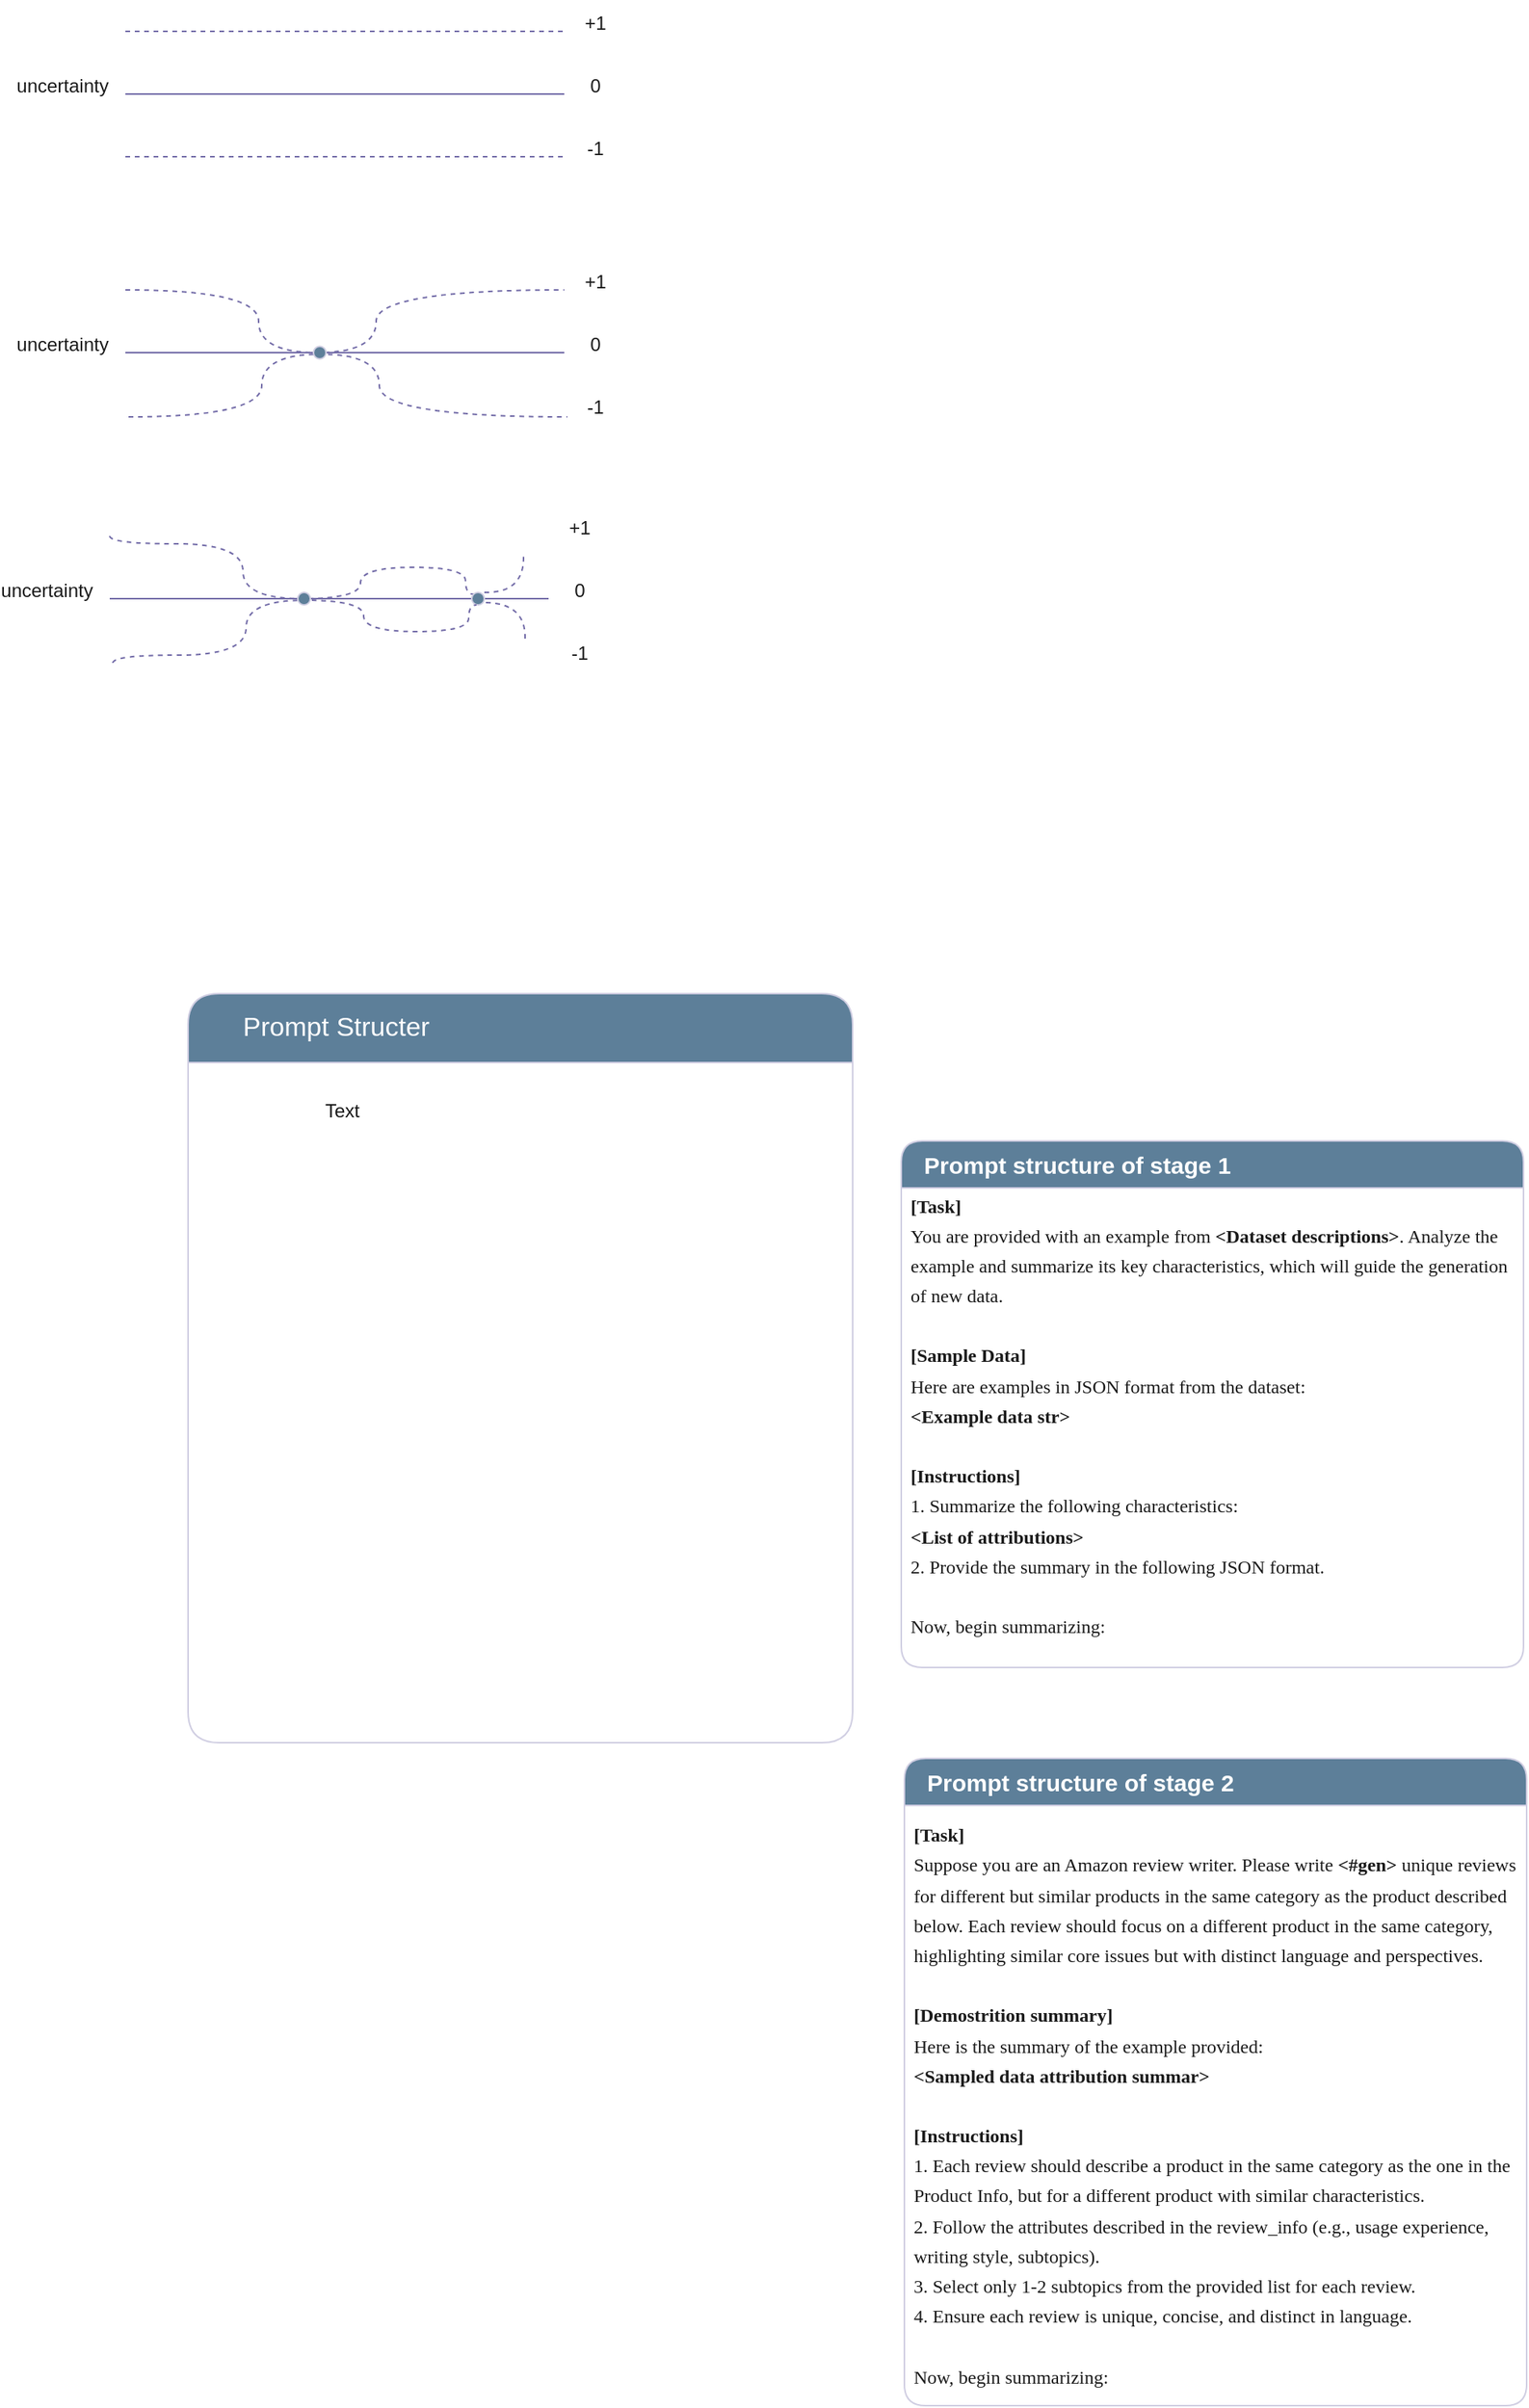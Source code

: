<mxfile version="25.0.3">
  <diagram name="第 1 页" id="lmeAzv1xJxpM9KXliiJ_">
    <mxGraphModel dx="698" dy="353" grid="0" gridSize="10" guides="1" tooltips="1" connect="1" arrows="1" fold="1" page="1" pageScale="1" pageWidth="2339" pageHeight="3300" math="0" shadow="0">
      <root>
        <mxCell id="0" />
        <mxCell id="1" parent="0" />
        <mxCell id="M8Utd9DkcwMgNc3Gs6nq-1" value="" style="endArrow=none;html=1;rounded=0;labelBackgroundColor=none;strokeColor=#736CA8;fontColor=default;" parent="1" edge="1">
          <mxGeometry width="50" height="50" relative="1" as="geometry">
            <mxPoint x="320" y="240" as="sourcePoint" />
            <mxPoint x="600" y="240" as="targetPoint" />
          </mxGeometry>
        </mxCell>
        <mxCell id="M8Utd9DkcwMgNc3Gs6nq-2" value="" style="endArrow=none;dashed=1;html=1;rounded=0;labelBackgroundColor=none;strokeColor=#736CA8;fontColor=default;" parent="1" edge="1">
          <mxGeometry width="50" height="50" relative="1" as="geometry">
            <mxPoint x="320" y="200" as="sourcePoint" />
            <mxPoint x="600" y="200" as="targetPoint" />
          </mxGeometry>
        </mxCell>
        <mxCell id="M8Utd9DkcwMgNc3Gs6nq-3" value="" style="endArrow=none;dashed=1;html=1;rounded=0;labelBackgroundColor=none;strokeColor=#736CA8;fontColor=default;" parent="1" edge="1">
          <mxGeometry width="50" height="50" relative="1" as="geometry">
            <mxPoint x="320" y="280" as="sourcePoint" />
            <mxPoint x="600" y="280" as="targetPoint" />
          </mxGeometry>
        </mxCell>
        <mxCell id="M8Utd9DkcwMgNc3Gs6nq-4" value="uncertainty" style="text;html=1;align=center;verticalAlign=middle;whiteSpace=wrap;rounded=0;labelBackgroundColor=none;fontColor=#1A1A1A;" parent="1" vertex="1">
          <mxGeometry x="250" y="220" width="60" height="30" as="geometry" />
        </mxCell>
        <mxCell id="M8Utd9DkcwMgNc3Gs6nq-6" value="0" style="text;html=1;align=center;verticalAlign=middle;whiteSpace=wrap;rounded=0;labelBackgroundColor=none;fontColor=#1A1A1A;" parent="1" vertex="1">
          <mxGeometry x="590" y="220" width="60" height="30" as="geometry" />
        </mxCell>
        <mxCell id="M8Utd9DkcwMgNc3Gs6nq-7" value="+1" style="text;html=1;align=center;verticalAlign=middle;whiteSpace=wrap;rounded=0;labelBackgroundColor=none;fontColor=#1A1A1A;" parent="1" vertex="1">
          <mxGeometry x="590" y="180" width="60" height="30" as="geometry" />
        </mxCell>
        <mxCell id="M8Utd9DkcwMgNc3Gs6nq-8" value="-1" style="text;html=1;align=center;verticalAlign=middle;whiteSpace=wrap;rounded=0;labelBackgroundColor=none;fontColor=#1A1A1A;" parent="1" vertex="1">
          <mxGeometry x="590" y="260" width="60" height="30" as="geometry" />
        </mxCell>
        <mxCell id="M8Utd9DkcwMgNc3Gs6nq-9" value="" style="endArrow=none;html=1;rounded=0;labelBackgroundColor=none;strokeColor=#736CA8;fontColor=default;" parent="1" edge="1">
          <mxGeometry width="50" height="50" relative="1" as="geometry">
            <mxPoint x="320" y="405" as="sourcePoint" />
            <mxPoint x="600" y="405" as="targetPoint" />
          </mxGeometry>
        </mxCell>
        <mxCell id="M8Utd9DkcwMgNc3Gs6nq-10" value="" style="endArrow=none;dashed=1;html=1;rounded=0;edgeStyle=orthogonalEdgeStyle;curved=1;labelBackgroundColor=none;strokeColor=#736CA8;fontColor=default;" parent="1" edge="1">
          <mxGeometry width="50" height="50" relative="1" as="geometry">
            <mxPoint x="320" y="365" as="sourcePoint" />
            <mxPoint x="600" y="365" as="targetPoint" />
            <Array as="points">
              <mxPoint x="405" y="365" />
              <mxPoint x="405" y="405" />
              <mxPoint x="480" y="405" />
              <mxPoint x="480" y="365" />
            </Array>
          </mxGeometry>
        </mxCell>
        <mxCell id="M8Utd9DkcwMgNc3Gs6nq-12" value="uncertainty" style="text;html=1;align=center;verticalAlign=middle;whiteSpace=wrap;rounded=0;labelBackgroundColor=none;fontColor=#1A1A1A;" parent="1" vertex="1">
          <mxGeometry x="250" y="385" width="60" height="30" as="geometry" />
        </mxCell>
        <mxCell id="M8Utd9DkcwMgNc3Gs6nq-13" value="0" style="text;html=1;align=center;verticalAlign=middle;whiteSpace=wrap;rounded=0;labelBackgroundColor=none;fontColor=#1A1A1A;" parent="1" vertex="1">
          <mxGeometry x="590" y="385" width="60" height="30" as="geometry" />
        </mxCell>
        <mxCell id="M8Utd9DkcwMgNc3Gs6nq-14" value="+1" style="text;html=1;align=center;verticalAlign=middle;whiteSpace=wrap;rounded=0;labelBackgroundColor=none;fontColor=#1A1A1A;" parent="1" vertex="1">
          <mxGeometry x="590" y="345" width="60" height="30" as="geometry" />
        </mxCell>
        <mxCell id="M8Utd9DkcwMgNc3Gs6nq-15" value="-1" style="text;html=1;align=center;verticalAlign=middle;whiteSpace=wrap;rounded=0;labelBackgroundColor=none;fontColor=#1A1A1A;" parent="1" vertex="1">
          <mxGeometry x="590" y="425" width="60" height="30" as="geometry" />
        </mxCell>
        <mxCell id="M8Utd9DkcwMgNc3Gs6nq-16" value="" style="endArrow=none;dashed=1;html=1;rounded=0;edgeStyle=orthogonalEdgeStyle;curved=1;labelBackgroundColor=none;strokeColor=#736CA8;fontColor=default;" parent="1" edge="1">
          <mxGeometry width="50" height="50" relative="1" as="geometry">
            <mxPoint x="322" y="446.004" as="sourcePoint" />
            <mxPoint x="602" y="446.004" as="targetPoint" />
            <Array as="points">
              <mxPoint x="407" y="446.004" />
              <mxPoint x="407" y="406.004" />
              <mxPoint x="482" y="406.004" />
              <mxPoint x="482" y="446.004" />
            </Array>
          </mxGeometry>
        </mxCell>
        <mxCell id="M8Utd9DkcwMgNc3Gs6nq-17" value="" style="ellipse;whiteSpace=wrap;html=1;aspect=fixed;fillColor=#5D7F99;strokeColor=#D0CEE2;labelBackgroundColor=none;fontColor=#1A1A1A;" parent="1" vertex="1">
          <mxGeometry x="440" y="401" width="8" height="8" as="geometry" />
        </mxCell>
        <mxCell id="M8Utd9DkcwMgNc3Gs6nq-19" value="" style="endArrow=none;html=1;rounded=0;labelBackgroundColor=none;strokeColor=#736CA8;fontColor=default;" parent="1" source="M8Utd9DkcwMgNc3Gs6nq-27" edge="1">
          <mxGeometry width="50" height="50" relative="1" as="geometry">
            <mxPoint x="310" y="562" as="sourcePoint" />
            <mxPoint x="590" y="562" as="targetPoint" />
          </mxGeometry>
        </mxCell>
        <mxCell id="M8Utd9DkcwMgNc3Gs6nq-20" value="" style="endArrow=none;dashed=1;html=1;rounded=0;edgeStyle=orthogonalEdgeStyle;curved=1;entryX=0;entryY=0;entryDx=0;entryDy=0;labelBackgroundColor=none;strokeColor=#736CA8;fontColor=default;" parent="1" target="M8Utd9DkcwMgNc3Gs6nq-27" edge="1">
          <mxGeometry width="50" height="50" relative="1" as="geometry">
            <mxPoint x="310" y="522" as="sourcePoint" />
            <mxPoint x="590" y="522" as="targetPoint" />
            <Array as="points">
              <mxPoint x="310" y="527" />
              <mxPoint x="395" y="527" />
              <mxPoint x="395" y="562" />
              <mxPoint x="470" y="562" />
              <mxPoint x="470" y="542" />
              <mxPoint x="537" y="542" />
              <mxPoint x="537" y="559" />
            </Array>
          </mxGeometry>
        </mxCell>
        <mxCell id="M8Utd9DkcwMgNc3Gs6nq-21" value="uncertainty" style="text;html=1;align=center;verticalAlign=middle;whiteSpace=wrap;rounded=0;labelBackgroundColor=none;fontColor=#1A1A1A;" parent="1" vertex="1">
          <mxGeometry x="240" y="542" width="60" height="30" as="geometry" />
        </mxCell>
        <mxCell id="M8Utd9DkcwMgNc3Gs6nq-22" value="0" style="text;html=1;align=center;verticalAlign=middle;whiteSpace=wrap;rounded=0;labelBackgroundColor=none;fontColor=#1A1A1A;" parent="1" vertex="1">
          <mxGeometry x="580" y="542" width="60" height="30" as="geometry" />
        </mxCell>
        <mxCell id="M8Utd9DkcwMgNc3Gs6nq-23" value="+1" style="text;html=1;align=center;verticalAlign=middle;whiteSpace=wrap;rounded=0;labelBackgroundColor=none;fontColor=#1A1A1A;" parent="1" vertex="1">
          <mxGeometry x="580" y="502" width="60" height="30" as="geometry" />
        </mxCell>
        <mxCell id="M8Utd9DkcwMgNc3Gs6nq-24" value="-1" style="text;html=1;align=center;verticalAlign=middle;whiteSpace=wrap;rounded=0;labelBackgroundColor=none;fontColor=#1A1A1A;" parent="1" vertex="1">
          <mxGeometry x="580" y="582" width="60" height="30" as="geometry" />
        </mxCell>
        <mxCell id="M8Utd9DkcwMgNc3Gs6nq-28" value="" style="endArrow=none;html=1;rounded=0;labelBackgroundColor=none;strokeColor=#736CA8;fontColor=default;" parent="1" target="M8Utd9DkcwMgNc3Gs6nq-27" edge="1">
          <mxGeometry width="50" height="50" relative="1" as="geometry">
            <mxPoint x="310" y="562" as="sourcePoint" />
            <mxPoint x="590" y="562" as="targetPoint" />
          </mxGeometry>
        </mxCell>
        <mxCell id="M8Utd9DkcwMgNc3Gs6nq-27" value="" style="ellipse;whiteSpace=wrap;html=1;aspect=fixed;fillColor=#5D7F99;strokeColor=#D0CEE2;labelBackgroundColor=none;fontColor=#1A1A1A;" parent="1" vertex="1">
          <mxGeometry x="541" y="558" width="8" height="8" as="geometry" />
        </mxCell>
        <mxCell id="M8Utd9DkcwMgNc3Gs6nq-29" value="" style="endArrow=none;dashed=1;html=1;rounded=0;edgeStyle=orthogonalEdgeStyle;curved=1;entryX=0;entryY=0;entryDx=0;entryDy=0;labelBackgroundColor=none;strokeColor=#736CA8;fontColor=default;" parent="1" edge="1">
          <mxGeometry width="50" height="50" relative="1" as="geometry">
            <mxPoint x="312" y="603.0" as="sourcePoint" />
            <mxPoint x="544" y="566.0" as="targetPoint" />
            <Array as="points">
              <mxPoint x="312" y="598.0" />
              <mxPoint x="397" y="598.0" />
              <mxPoint x="397" y="563.0" />
              <mxPoint x="472" y="563.0" />
              <mxPoint x="472" y="583.0" />
              <mxPoint x="539" y="583.0" />
              <mxPoint x="539" y="566.0" />
            </Array>
          </mxGeometry>
        </mxCell>
        <mxCell id="M8Utd9DkcwMgNc3Gs6nq-31" value="" style="endArrow=none;dashed=1;html=1;rounded=0;edgeStyle=orthogonalEdgeStyle;curved=1;labelBackgroundColor=none;strokeColor=#736CA8;fontColor=default;" parent="1" edge="1">
          <mxGeometry width="50" height="50" relative="1" as="geometry">
            <mxPoint x="549" y="558" as="sourcePoint" />
            <mxPoint x="574" y="535" as="targetPoint" />
          </mxGeometry>
        </mxCell>
        <mxCell id="M8Utd9DkcwMgNc3Gs6nq-32" value="" style="endArrow=none;dashed=1;html=1;rounded=0;edgeStyle=orthogonalEdgeStyle;curved=1;labelBackgroundColor=none;strokeColor=#736CA8;fontColor=default;" parent="1" edge="1">
          <mxGeometry width="50" height="50" relative="1" as="geometry">
            <mxPoint x="550" y="564.483" as="sourcePoint" />
            <mxPoint x="575" y="587.483" as="targetPoint" />
          </mxGeometry>
        </mxCell>
        <mxCell id="M8Utd9DkcwMgNc3Gs6nq-26" value="" style="ellipse;whiteSpace=wrap;html=1;aspect=fixed;fillColor=#5D7F99;strokeColor=#D0CEE2;labelBackgroundColor=none;fontColor=#1A1A1A;" parent="1" vertex="1">
          <mxGeometry x="430" y="558" width="8" height="8" as="geometry" />
        </mxCell>
        <mxCell id="CtkNMsEZXAwomdUiVEzQ-1" value="&lt;font face=&quot;Helvetica&quot; color=&quot;#ffffff&quot; style=&quot;font-weight: normal; font-size: 17px;&quot;&gt;&amp;nbsp; &amp;nbsp; &amp;nbsp; &amp;nbsp;Prompt Structer&lt;/font&gt;" style="swimlane;whiteSpace=wrap;html=1;rounded=1;startSize=44;align=left;fillColor=#5D7F99;strokeColor=#D0CEE2;labelBackgroundColor=none;fontColor=#1A1A1A;" parent="1" vertex="1">
          <mxGeometry x="360" y="814" width="424" height="478" as="geometry" />
        </mxCell>
        <mxCell id="CtkNMsEZXAwomdUiVEzQ-2" value="Text" style="text;html=1;align=center;verticalAlign=middle;resizable=0;points=[];autosize=1;strokeColor=none;fillColor=none;labelBackgroundColor=none;fontColor=#1A1A1A;" parent="1" vertex="1">
          <mxGeometry x="438" y="876" width="40" height="26" as="geometry" />
        </mxCell>
        <mxCell id="CtkNMsEZXAwomdUiVEzQ-4" value="&lt;span style=&quot;color: rgb(255, 255, 255);&quot;&gt;&lt;font style=&quot;font-size: 15px;&quot;&gt;&lt;b&gt;&amp;nbsp; &amp;nbsp;Prompt structure of stage 1&lt;/b&gt;&lt;/font&gt;&lt;/span&gt;" style="swimlane;fontStyle=0;childLayout=stackLayout;horizontal=1;startSize=30;horizontalStack=0;resizeParent=1;resizeParentMax=0;resizeLast=0;collapsible=1;marginBottom=0;whiteSpace=wrap;html=1;rounded=1;fillColor=#5D7F99;strokeColor=#D0CEE2;labelBackgroundColor=none;fontColor=#1A1A1A;align=left;" parent="1" vertex="1">
          <mxGeometry x="815" y="908" width="397" height="336" as="geometry" />
        </mxCell>
        <mxCell id="CtkNMsEZXAwomdUiVEzQ-5" value="&lt;b style=&quot;line-height: 160%;&quot;&gt;&lt;font face=&quot;Times New Roman&quot;&gt;[Task]&lt;/font&gt;&lt;/b&gt;&lt;div style=&quot;line-height: 160%;&quot;&gt;&lt;font face=&quot;Times New Roman&quot;&gt;You are provided with an example from &lt;b&gt;&amp;lt;Dataset descriptions&amp;gt;&lt;/b&gt;. Analyze the example and summarize its key characteristics, which will guide the generation of new data.&lt;br&gt;&lt;/font&gt;&lt;/div&gt;&lt;div style=&quot;line-height: 160%;&quot;&gt;&lt;font face=&quot;Times New Roman&quot;&gt;&lt;br&gt;&lt;/font&gt;&lt;/div&gt;&lt;div style=&quot;line-height: 160%;&quot;&gt;&lt;b&gt;&lt;font face=&quot;Times New Roman&quot;&gt;[&lt;/font&gt;&lt;span style=&quot;background-color: initial;&quot;&gt;&lt;font face=&quot;Times New Roman&quot;&gt;Sample Data&lt;/font&gt;&lt;/span&gt;&lt;span style=&quot;font-family: &amp;quot;Times New Roman&amp;quot;; background-color: initial;&quot;&gt;]&lt;/span&gt;&lt;/b&gt;&lt;/div&gt;&lt;div style=&quot;line-height: 160%;&quot;&gt;&lt;span style=&quot;background-color: initial;&quot;&gt;&lt;font face=&quot;Times New Roman&quot;&gt;Here are examples in JSON format from the dataset:&lt;/font&gt;&lt;br&gt;&lt;/span&gt;&lt;/div&gt;&lt;div style=&quot;line-height: 160%;&quot;&gt;&lt;span style=&quot;font-family: &amp;quot;Times New Roman&amp;quot;; background-color: initial;&quot;&gt;&lt;b&gt;&amp;lt;Example data str&amp;gt;&lt;/b&gt;&lt;/span&gt;&lt;/div&gt;&lt;div style=&quot;line-height: 160%;&quot;&gt;&lt;span style=&quot;font-family: &amp;quot;Times New Roman&amp;quot;; background-color: initial;&quot;&gt;&lt;b&gt;&lt;br&gt;&lt;/b&gt;&lt;/span&gt;&lt;/div&gt;&lt;div style=&quot;line-height: 160%;&quot;&gt;&lt;b&gt;&lt;font face=&quot;Times New Roman&quot;&gt;[Instructions]&lt;/font&gt;&lt;/b&gt;&lt;span style=&quot;font-family: &amp;quot;Times New Roman&amp;quot;; background-color: initial;&quot;&gt;&lt;br&gt;&lt;/span&gt;&lt;/div&gt;&lt;div style=&quot;line-height: 160%;&quot;&gt;&lt;font face=&quot;Times New Roman&quot;&gt;&lt;div&gt;1. Summarize the following characteristics:&lt;/div&gt;&lt;div&gt;&lt;b&gt;&amp;lt;List of attributions&amp;gt;&lt;/b&gt;&lt;/div&gt;&lt;div&gt;2. Provide the summary in the following JSON format.&lt;/div&gt;&lt;div style=&quot;&quot;&gt;&lt;br&gt;&lt;/div&gt;&lt;div&gt;Now, begin summarizing:&lt;/div&gt;&lt;/font&gt;&lt;/div&gt;&lt;div&gt;&lt;b&gt;&lt;br&gt;&lt;/b&gt;&lt;/div&gt;" style="text;strokeColor=none;fillColor=none;align=left;verticalAlign=middle;spacingLeft=4;spacingRight=4;overflow=hidden;points=[[0,0.5],[1,0.5]];portConstraint=eastwest;rotatable=0;whiteSpace=wrap;html=1;labelBackgroundColor=none;fontColor=#1A1A1A;" parent="CtkNMsEZXAwomdUiVEzQ-4" vertex="1">
          <mxGeometry y="30" width="397" height="306" as="geometry" />
        </mxCell>
        <mxCell id="pwxQ7U5uVoXoLEOlz5tf-1" value="&lt;span style=&quot;color: rgb(255, 255, 255);&quot;&gt;&lt;font style=&quot;font-size: 15px;&quot;&gt;&lt;b&gt;&amp;nbsp; &amp;nbsp;Prompt structure of stage 2&lt;/b&gt;&lt;/font&gt;&lt;/span&gt;" style="swimlane;fontStyle=0;childLayout=stackLayout;horizontal=1;startSize=30;horizontalStack=0;resizeParent=1;resizeParentMax=0;resizeLast=0;collapsible=1;marginBottom=0;whiteSpace=wrap;html=1;rounded=1;fillColor=#5D7F99;strokeColor=#D0CEE2;labelBackgroundColor=none;fontColor=#1A1A1A;align=left;" vertex="1" parent="1">
          <mxGeometry x="817" y="1302" width="397" height="413" as="geometry" />
        </mxCell>
        <mxCell id="pwxQ7U5uVoXoLEOlz5tf-2" value="&lt;b style=&quot;line-height: 160%;&quot;&gt;&lt;font face=&quot;Times New Roman&quot;&gt;[Task]&lt;/font&gt;&lt;/b&gt;&lt;div style=&quot;line-height: 160%;&quot;&gt;&lt;font face=&quot;Times New Roman&quot;&gt;Suppose you are an Amazon review writer. Please write &lt;b&gt;&amp;lt;#gen&amp;gt;&lt;/b&gt; unique reviews for different but similar products in the same category as the product described below. Each review should focus on a different product in the same category, highlighting similar core issues but with distinct language and perspectives.&lt;br&gt;&lt;/font&gt;&lt;/div&gt;&lt;div style=&quot;line-height: 160%;&quot;&gt;&lt;font face=&quot;Times New Roman&quot;&gt;&lt;br&gt;&lt;/font&gt;&lt;/div&gt;&lt;div style=&quot;line-height: 160%;&quot;&gt;&lt;b&gt;&lt;font face=&quot;Times New Roman&quot;&gt;[Demostrition summary&lt;/font&gt;&lt;span style=&quot;font-family: &amp;quot;Times New Roman&amp;quot;; background-color: initial;&quot;&gt;]&lt;/span&gt;&lt;/b&gt;&lt;/div&gt;&lt;div style=&quot;line-height: 160%;&quot;&gt;&lt;span style=&quot;background-color: initial;&quot;&gt;&lt;font face=&quot;Times New Roman&quot;&gt;Here is the summary of the example provided:&lt;/font&gt;&lt;/span&gt;&lt;span style=&quot;background-color: initial;&quot;&gt;&lt;br&gt;&lt;/span&gt;&lt;/div&gt;&lt;div style=&quot;line-height: 160%;&quot;&gt;&lt;span style=&quot;font-family: &amp;quot;Times New Roman&amp;quot;; background-color: initial;&quot;&gt;&lt;b&gt;&amp;lt;&lt;/b&gt;&lt;/span&gt;&lt;b style=&quot;background-color: initial;&quot;&gt;&lt;font face=&quot;Times New Roman&quot;&gt;Sampled data attribution summar&lt;/font&gt;&lt;/b&gt;&lt;b style=&quot;background-color: initial; font-family: &amp;quot;Times New Roman&amp;quot;;&quot;&gt;&amp;gt;&lt;/b&gt;&lt;/div&gt;&lt;div style=&quot;line-height: 160%;&quot;&gt;&lt;span style=&quot;font-family: &amp;quot;Times New Roman&amp;quot;; background-color: initial;&quot;&gt;&lt;b&gt;&lt;br&gt;&lt;/b&gt;&lt;/span&gt;&lt;/div&gt;&lt;div style=&quot;line-height: 160%;&quot;&gt;&lt;b&gt;&lt;font face=&quot;Times New Roman&quot;&gt;[Instructions]&lt;/font&gt;&lt;/b&gt;&lt;span style=&quot;font-family: &amp;quot;Times New Roman&amp;quot;; background-color: initial;&quot;&gt;&lt;br&gt;&lt;/span&gt;&lt;/div&gt;&lt;div style=&quot;line-height: 160%;&quot;&gt;&lt;font face=&quot;Times New Roman&quot;&gt;&lt;div&gt;&lt;span style=&quot;background-color: initial;&quot;&gt;1. Each review should describe a product in the same category as the one in the Product Info, but for a different product with similar characteristics.&lt;/span&gt;&lt;/div&gt;&lt;div&gt;2. Follow the attributes described in the review_info (e.g., usage experience, writing style, subtopics).&lt;/div&gt;&lt;div&gt;3. Select only 1-2 subtopics from the provided list for each review.&lt;/div&gt;&lt;div&gt;4. Ensure each review is unique, concise, and distinct in language.&lt;/div&gt;&lt;div style=&quot;&quot;&gt;&lt;br&gt;&lt;/div&gt;&lt;div&gt;Now, begin summarizing:&lt;/div&gt;&lt;/font&gt;&lt;/div&gt;" style="text;strokeColor=none;fillColor=none;align=left;verticalAlign=middle;spacingLeft=4;spacingRight=4;overflow=hidden;points=[[0,0.5],[1,0.5]];portConstraint=eastwest;rotatable=0;whiteSpace=wrap;html=1;labelBackgroundColor=none;fontColor=#1A1A1A;" vertex="1" parent="pwxQ7U5uVoXoLEOlz5tf-1">
          <mxGeometry y="30" width="397" height="383" as="geometry" />
        </mxCell>
      </root>
    </mxGraphModel>
  </diagram>
</mxfile>
